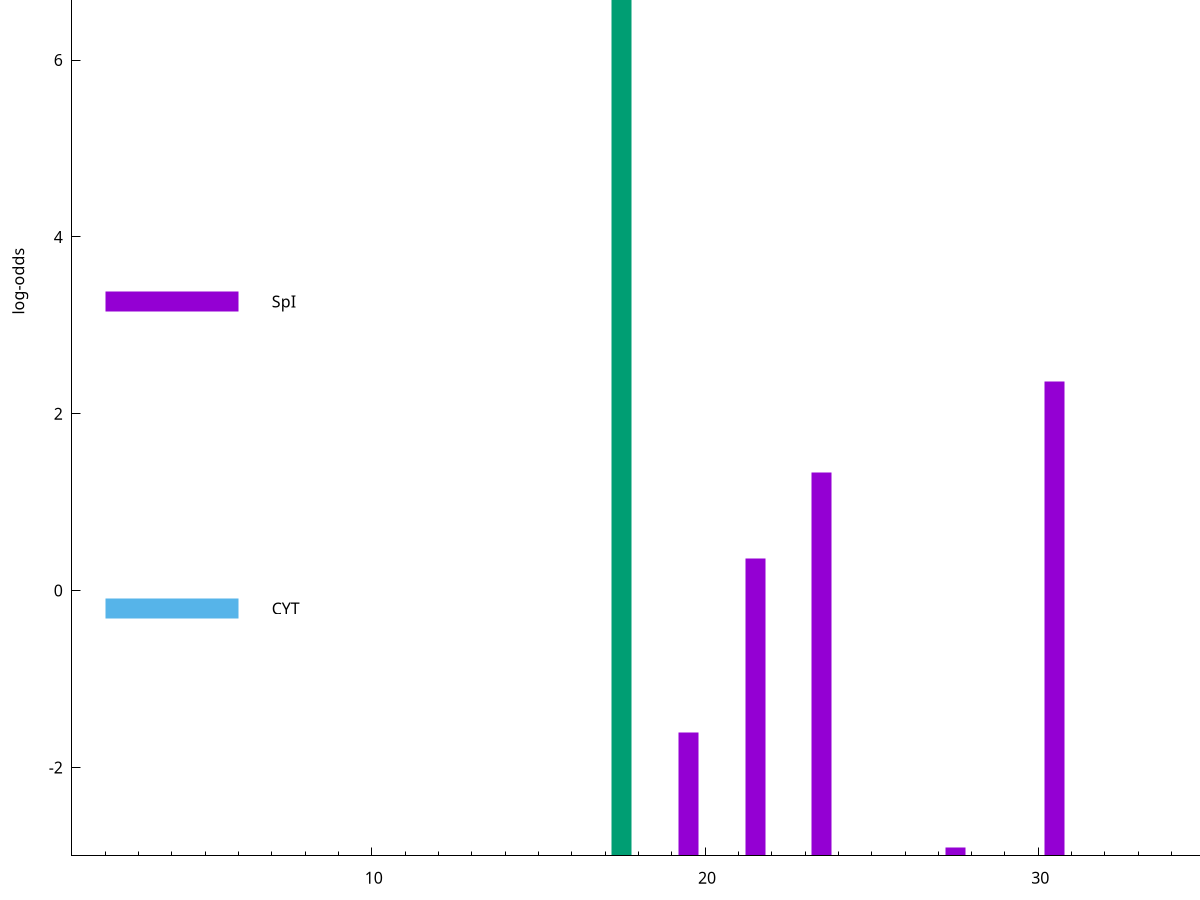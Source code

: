 set title "LipoP predictions for SRR4017929.gff"
set size 2., 1.4
set xrange [1:70] 
set mxtics 10
set yrange [-3:10]
set y2range [0:13]
set ylabel "log-odds"
set term postscript eps color solid "Helvetica" 30
set output "SRR4017929.gff20.eps"
set arrow from 2,8.58734 to 6,8.58734 nohead lt 2 lw 20
set label "SpII" at 7,8.58734
set arrow from 2,3.26955 to 6,3.26955 nohead lt 1 lw 20
set label "SpI" at 7,3.26955
set arrow from 2,-0.200913 to 6,-0.200913 nohead lt 3 lw 20
set label "CYT" at 7,-0.200913
set arrow from 2,8.58734 to 6,8.58734 nohead lt 2 lw 20
set label "SpII" at 7,8.58734
# NOTE: The scores below are the log-odds scores with the threshold
# NOTE: subtracted (a hack to make gnuplot make the histogram all
# NOTE: look nice).
plot "-" axes x1y2 title "" with impulses lt 2 lw 20, "-" axes x1y2 title "" with impulses lt 1 lw 20
17.500000 11.587340
e
30.500000 5.361220
23.500000 4.330410
21.500000 3.359528
19.500000 1.398320
27.500000 0.091820
e
exit
